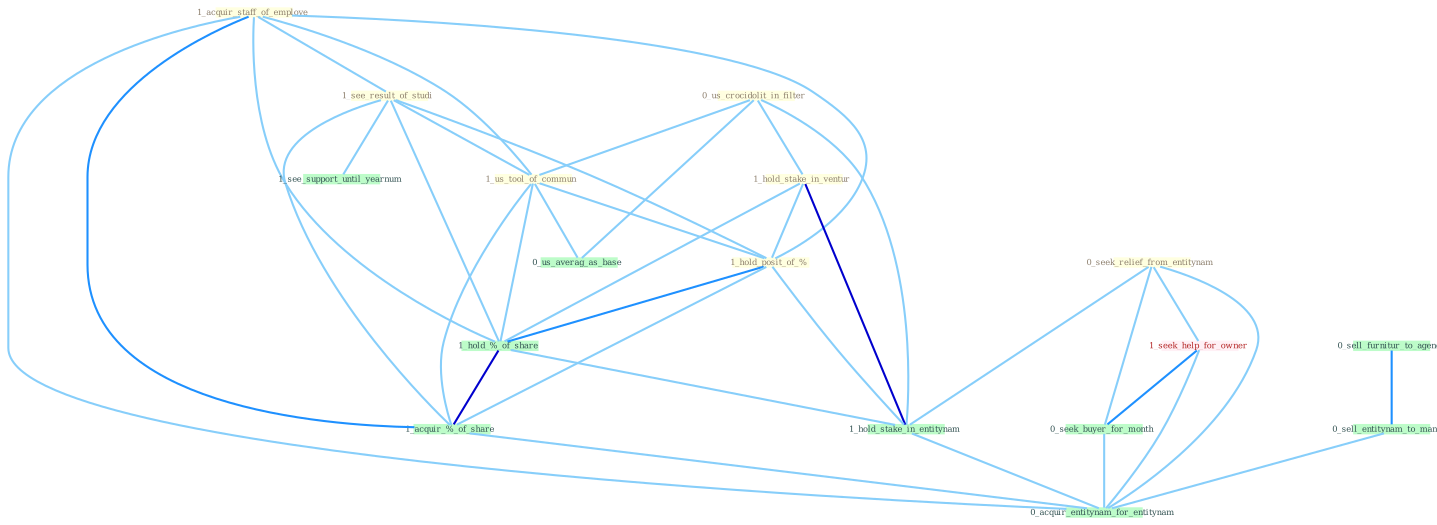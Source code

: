 Graph G{ 
    node
    [shape=polygon,style=filled,width=.5,height=.06,color="#BDFCC9",fixedsize=true,fontsize=4,
    fontcolor="#2f4f4f"];
    {node
    [color="#ffffe0", fontcolor="#8b7d6b"] "1_acquir_staff_of_employe " "0_us_crocidolit_in_filter " "0_seek_relief_from_entitynam " "1_see_result_of_studi " "1_hold_stake_in_ventur " "1_us_tool_of_commun " "1_hold_posit_of_% "}
{node [color="#fff0f5", fontcolor="#b22222"] "1_seek_help_for_owner "}
edge [color="#B0E2FF"];

	"1_acquir_staff_of_employe " -- "1_see_result_of_studi " [w="1", color="#87cefa" ];
	"1_acquir_staff_of_employe " -- "1_us_tool_of_commun " [w="1", color="#87cefa" ];
	"1_acquir_staff_of_employe " -- "1_hold_posit_of_% " [w="1", color="#87cefa" ];
	"1_acquir_staff_of_employe " -- "1_hold_%_of_share " [w="1", color="#87cefa" ];
	"1_acquir_staff_of_employe " -- "1_acquir_%_of_share " [w="2", color="#1e90ff" , len=0.8];
	"1_acquir_staff_of_employe " -- "0_acquir_entitynam_for_entitynam " [w="1", color="#87cefa" ];
	"0_us_crocidolit_in_filter " -- "1_hold_stake_in_ventur " [w="1", color="#87cefa" ];
	"0_us_crocidolit_in_filter " -- "1_us_tool_of_commun " [w="1", color="#87cefa" ];
	"0_us_crocidolit_in_filter " -- "1_hold_stake_in_entitynam " [w="1", color="#87cefa" ];
	"0_us_crocidolit_in_filter " -- "0_us_averag_as_base " [w="1", color="#87cefa" ];
	"0_seek_relief_from_entitynam " -- "1_hold_stake_in_entitynam " [w="1", color="#87cefa" ];
	"0_seek_relief_from_entitynam " -- "1_seek_help_for_owner " [w="1", color="#87cefa" ];
	"0_seek_relief_from_entitynam " -- "0_seek_buyer_for_month " [w="1", color="#87cefa" ];
	"0_seek_relief_from_entitynam " -- "0_acquir_entitynam_for_entitynam " [w="1", color="#87cefa" ];
	"1_see_result_of_studi " -- "1_us_tool_of_commun " [w="1", color="#87cefa" ];
	"1_see_result_of_studi " -- "1_hold_posit_of_% " [w="1", color="#87cefa" ];
	"1_see_result_of_studi " -- "1_hold_%_of_share " [w="1", color="#87cefa" ];
	"1_see_result_of_studi " -- "1_acquir_%_of_share " [w="1", color="#87cefa" ];
	"1_see_result_of_studi " -- "1_see_support_until_yearnum " [w="1", color="#87cefa" ];
	"1_hold_stake_in_ventur " -- "1_hold_posit_of_% " [w="1", color="#87cefa" ];
	"1_hold_stake_in_ventur " -- "1_hold_%_of_share " [w="1", color="#87cefa" ];
	"1_hold_stake_in_ventur " -- "1_hold_stake_in_entitynam " [w="3", color="#0000cd" , len=0.6];
	"1_us_tool_of_commun " -- "1_hold_posit_of_% " [w="1", color="#87cefa" ];
	"1_us_tool_of_commun " -- "1_hold_%_of_share " [w="1", color="#87cefa" ];
	"1_us_tool_of_commun " -- "1_acquir_%_of_share " [w="1", color="#87cefa" ];
	"1_us_tool_of_commun " -- "0_us_averag_as_base " [w="1", color="#87cefa" ];
	"1_hold_posit_of_% " -- "1_hold_%_of_share " [w="2", color="#1e90ff" , len=0.8];
	"1_hold_posit_of_% " -- "1_hold_stake_in_entitynam " [w="1", color="#87cefa" ];
	"1_hold_posit_of_% " -- "1_acquir_%_of_share " [w="1", color="#87cefa" ];
	"1_hold_%_of_share " -- "1_hold_stake_in_entitynam " [w="1", color="#87cefa" ];
	"1_hold_%_of_share " -- "1_acquir_%_of_share " [w="3", color="#0000cd" , len=0.6];
	"1_hold_stake_in_entitynam " -- "0_acquir_entitynam_for_entitynam " [w="1", color="#87cefa" ];
	"1_seek_help_for_owner " -- "0_seek_buyer_for_month " [w="2", color="#1e90ff" , len=0.8];
	"1_seek_help_for_owner " -- "0_acquir_entitynam_for_entitynam " [w="1", color="#87cefa" ];
	"0_seek_buyer_for_month " -- "0_acquir_entitynam_for_entitynam " [w="1", color="#87cefa" ];
	"1_acquir_%_of_share " -- "0_acquir_entitynam_for_entitynam " [w="1", color="#87cefa" ];
	"0_sell_furnitur_to_agenc " -- "0_sell_entitynam_to_manag " [w="2", color="#1e90ff" , len=0.8];
	"0_sell_entitynam_to_manag " -- "0_acquir_entitynam_for_entitynam " [w="1", color="#87cefa" ];
}